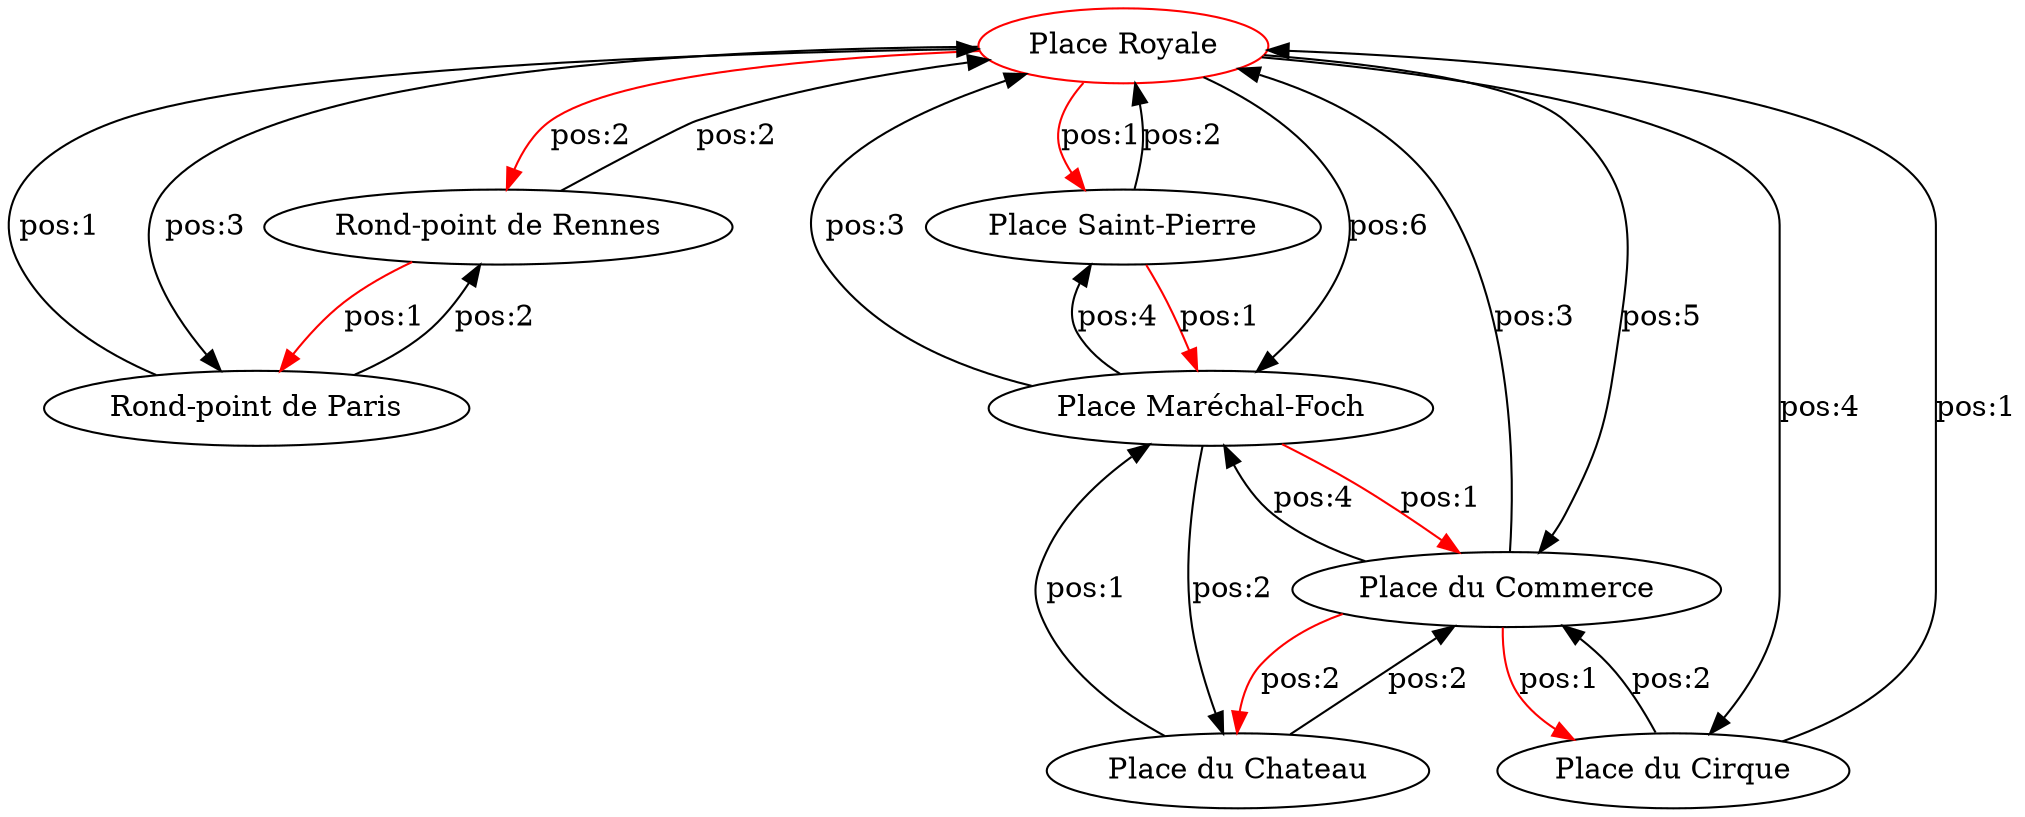 digraph {
	Place_Royale [label="Place Royale",color="red"];
	Rond_point_de_Rennes [label="Rond-point de Rennes"];
	Rond_point_de_Paris [label="Rond-point de Paris"];
	Place_Saint_Pierre [label="Place Saint-Pierre"];
	Place_Marechal_Foch [label="Place Maréchal-Foch"];
	Place_du_Chateau [label="Place du Chateau"];
	Place_du_Commerce [label="Place du Commerce"];
	Place_du_Cirque [label="Place du Cirque"];

	Place_Royale -> Rond_point_de_Rennes [label="pos:2\n",color=red];
	Rond_point_de_Rennes -> Rond_point_de_Paris [label="pos:1\n",color=red];
	Rond_point_de_Paris -> Place_Royale [label="pos:1\n"];
	Place_Royale -> Place_Saint_Pierre [label="pos:1\n",color=red];
	Place_Saint_Pierre -> Place_Marechal_Foch [label="pos:1\n",color=red];
	Place_Royale -> Place_Marechal_Foch [label="pos:6\n"];
	Place_Royale -> Place_du_Commerce [label="pos:5\n"];
	Place_Royale -> Place_du_Cirque [label="pos:4\n"];
	Place_du_Cirque -> Place_du_Commerce [label="pos:2\n"];
	Place_du_Commerce -> Place_Marechal_Foch [label="pos:4\n"];
	Place_du_Commerce -> Place_du_Chateau [label="pos:2\n",color=red];
	Place_du_Chateau -> Place_Marechal_Foch [label="pos:1\n"];
	Rond_point_de_Rennes -> Place_Royale [label="pos:2\n"];
	Rond_point_de_Paris -> Rond_point_de_Rennes [label="pos:2\n"];
	Place_Royale -> Rond_point_de_Paris [label="pos:3\n"];
	Place_Saint_Pierre -> Place_Royale [label="pos:2\n"];
	Place_Marechal_Foch -> Place_Saint_Pierre [label="pos:4\n"];
	Place_Marechal_Foch -> Place_Royale [label="pos:3\n"];
	Place_du_Commerce -> Place_Royale [label="pos:3\n"];
	Place_du_Cirque -> Place_Royale [label="pos:1\n"];
	Place_du_Commerce -> Place_du_Cirque [label="pos:1\n",color=red];
	Place_Marechal_Foch -> Place_du_Commerce [label="pos:1\n",color=red];
	Place_du_Chateau -> Place_du_Commerce [label="pos:2\n"];
	Place_Marechal_Foch -> Place_du_Chateau [label="pos:2\n"];
}

